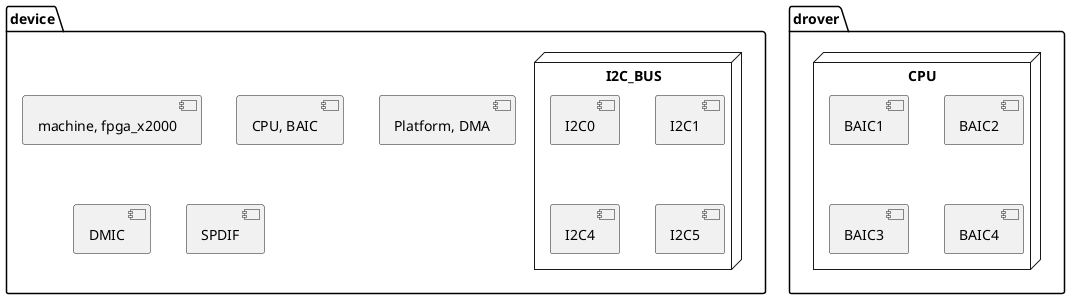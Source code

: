 @startuml cc.png

package "device" {
	[machine, fpga_x2000]
	[CPU, BAIC]
	[Platform, DMA]
	[DMIC]
	[SPDIF]
node "I2C_BUS" {
	[I2C0]
	[I2C1]
	[I2C4]
	[I2C5]
}
}

package "drover" {
node "CPU" {
	[BAIC1]
	[BAIC2]
	[BAIC3]
	[BAIC4]
}
}




@enduml
